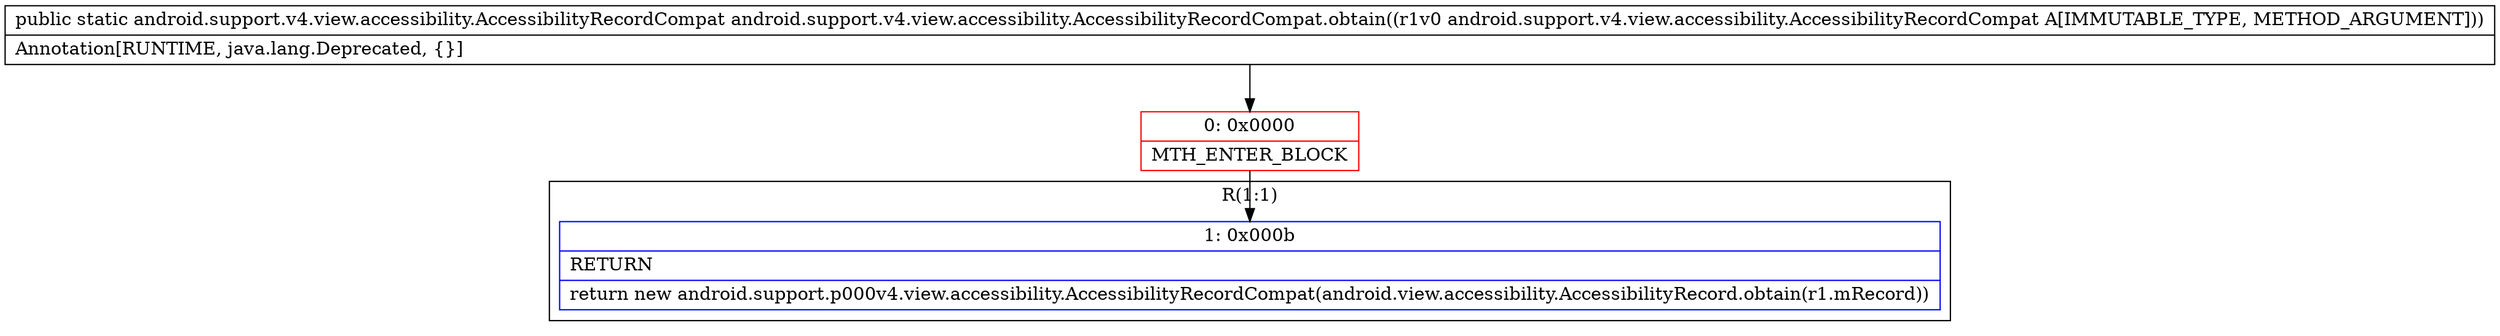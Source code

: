 digraph "CFG forandroid.support.v4.view.accessibility.AccessibilityRecordCompat.obtain(Landroid\/support\/v4\/view\/accessibility\/AccessibilityRecordCompat;)Landroid\/support\/v4\/view\/accessibility\/AccessibilityRecordCompat;" {
subgraph cluster_Region_638914828 {
label = "R(1:1)";
node [shape=record,color=blue];
Node_1 [shape=record,label="{1\:\ 0x000b|RETURN\l|return new android.support.p000v4.view.accessibility.AccessibilityRecordCompat(android.view.accessibility.AccessibilityRecord.obtain(r1.mRecord))\l}"];
}
Node_0 [shape=record,color=red,label="{0\:\ 0x0000|MTH_ENTER_BLOCK\l}"];
MethodNode[shape=record,label="{public static android.support.v4.view.accessibility.AccessibilityRecordCompat android.support.v4.view.accessibility.AccessibilityRecordCompat.obtain((r1v0 android.support.v4.view.accessibility.AccessibilityRecordCompat A[IMMUTABLE_TYPE, METHOD_ARGUMENT]))  | Annotation[RUNTIME, java.lang.Deprecated, \{\}]\l}"];
MethodNode -> Node_0;
Node_0 -> Node_1;
}

